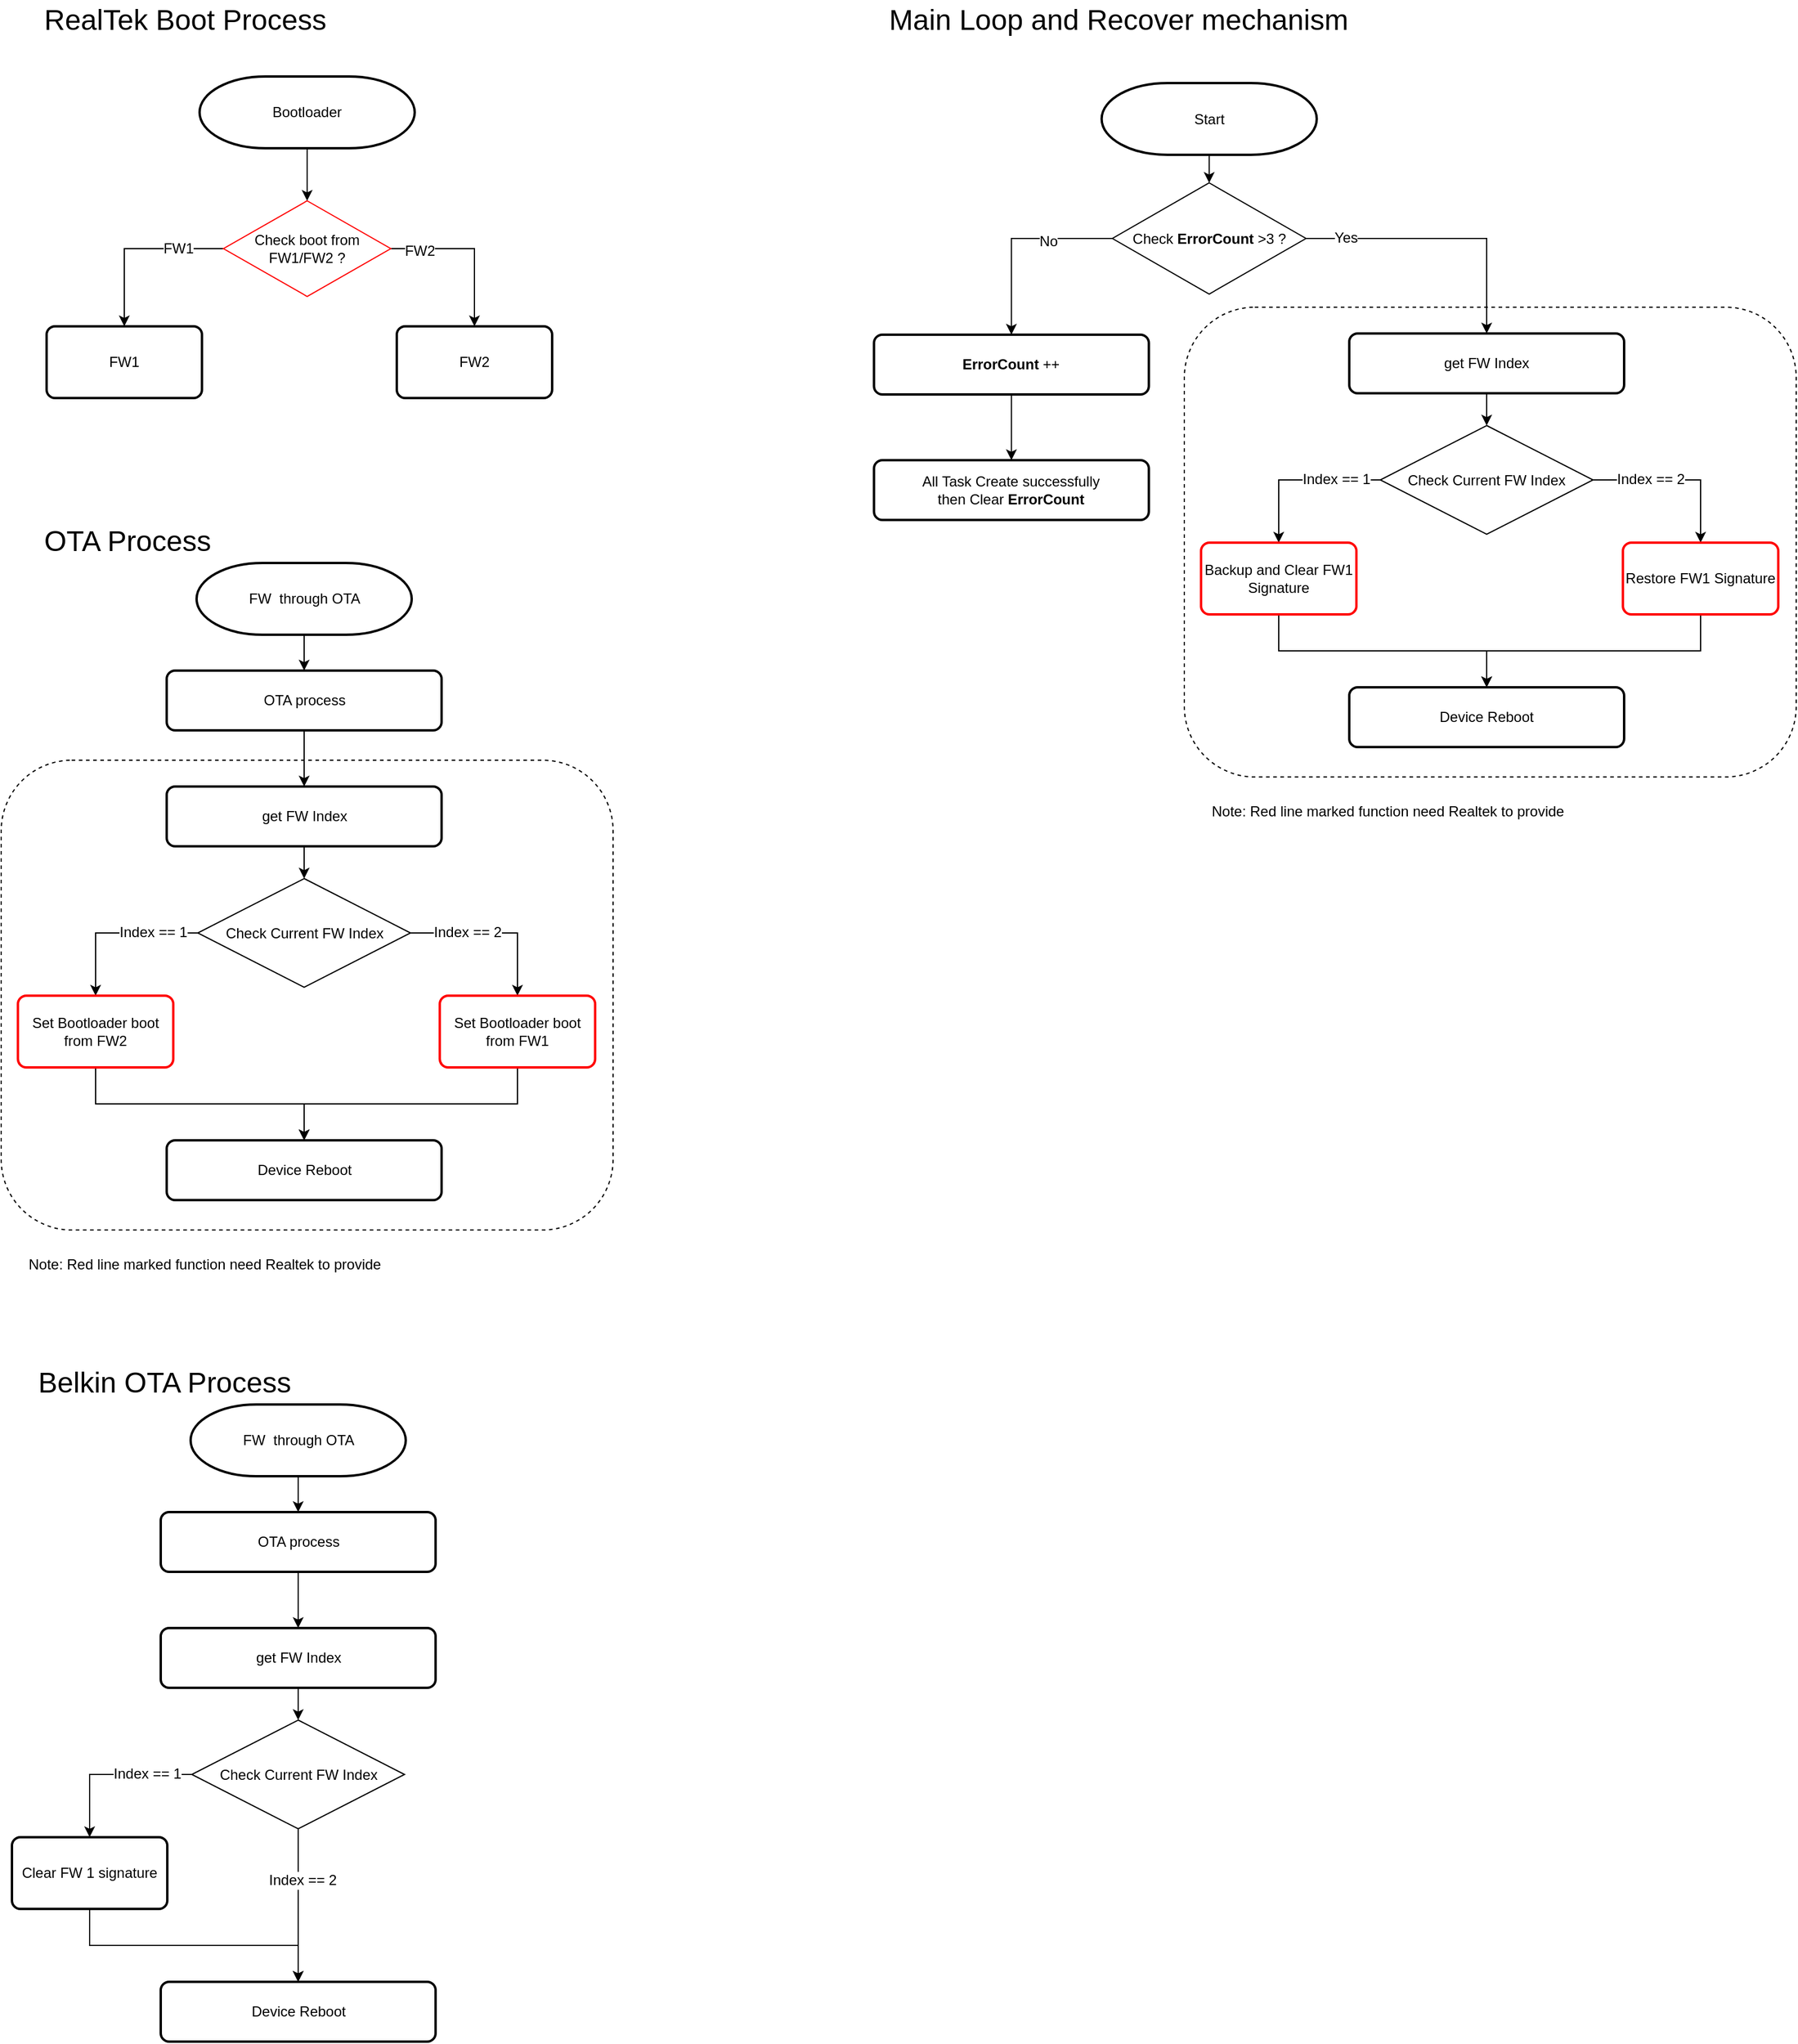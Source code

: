 <mxfile version="10.6.7" type="github"><diagram id="KSyUlnuHpO14Bwx12DKX" name="Page-1"><mxGraphModel dx="1394" dy="771" grid="1" gridSize="10" guides="1" tooltips="1" connect="1" arrows="1" fold="1" page="1" pageScale="1" pageWidth="827" pageHeight="1169" math="0" shadow="0"><root><mxCell id="0"/><mxCell id="1" parent="0"/><mxCell id="2hkwdFl9jVFtiVxIpPMc-65" value="" style="rounded=1;whiteSpace=wrap;html=1;dashed=1;fillColor=none;" parent="1" vertex="1"><mxGeometry x="1124" y="297" width="512" height="393" as="geometry"/></mxCell><mxCell id="DjeVmc1M9aSnPIeUYdqh-13" style="edgeStyle=orthogonalEdgeStyle;rounded=0;orthogonalLoop=1;jettySize=auto;html=1;" parent="1" source="DjeVmc1M9aSnPIeUYdqh-5" target="DjeVmc1M9aSnPIeUYdqh-11" edge="1"><mxGeometry relative="1" as="geometry"/></mxCell><mxCell id="2hkwdFl9jVFtiVxIpPMc-51" value="FW2" style="text;html=1;resizable=0;points=[];align=center;verticalAlign=middle;labelBackgroundColor=#ffffff;" parent="DjeVmc1M9aSnPIeUYdqh-13" vertex="1" connectable="0"><mxGeometry x="-0.655" y="-2" relative="1" as="geometry"><mxPoint as="offset"/></mxGeometry></mxCell><mxCell id="DjeVmc1M9aSnPIeUYdqh-14" style="edgeStyle=orthogonalEdgeStyle;rounded=0;orthogonalLoop=1;jettySize=auto;html=1;" parent="1" source="DjeVmc1M9aSnPIeUYdqh-5" target="DjeVmc1M9aSnPIeUYdqh-15" edge="1"><mxGeometry relative="1" as="geometry"><mxPoint x="220" y="318" as="targetPoint"/></mxGeometry></mxCell><mxCell id="2hkwdFl9jVFtiVxIpPMc-50" value="FW1" style="text;html=1;resizable=0;points=[];align=center;verticalAlign=middle;labelBackgroundColor=#ffffff;" parent="DjeVmc1M9aSnPIeUYdqh-14" vertex="1" connectable="0"><mxGeometry x="-0.268" y="2" relative="1" as="geometry"><mxPoint x="16" y="-2" as="offset"/></mxGeometry></mxCell><mxCell id="DjeVmc1M9aSnPIeUYdqh-5" value="Check boot from FW1/FW2 ?" style="rhombus;whiteSpace=wrap;html=1;strokeColor=#FF0000;" parent="1" vertex="1"><mxGeometry x="320" y="208" width="140" height="80" as="geometry"/></mxCell><mxCell id="DjeVmc1M9aSnPIeUYdqh-33" style="edgeStyle=orthogonalEdgeStyle;rounded=0;orthogonalLoop=1;jettySize=auto;html=1;" parent="1" source="DjeVmc1M9aSnPIeUYdqh-8" target="DjeVmc1M9aSnPIeUYdqh-5" edge="1"><mxGeometry relative="1" as="geometry"/></mxCell><mxCell id="DjeVmc1M9aSnPIeUYdqh-8" value="Bootloader" style="strokeWidth=2;html=1;shape=mxgraph.flowchart.terminator;whiteSpace=wrap;" parent="1" vertex="1"><mxGeometry x="300" y="104" width="180" height="60" as="geometry"/></mxCell><mxCell id="DjeVmc1M9aSnPIeUYdqh-11" value="FW2" style="rounded=1;whiteSpace=wrap;html=1;absoluteArcSize=1;arcSize=14;strokeWidth=2;" parent="1" vertex="1"><mxGeometry x="465" y="313" width="130" height="60" as="geometry"/></mxCell><mxCell id="DjeVmc1M9aSnPIeUYdqh-15" value="FW1" style="rounded=1;whiteSpace=wrap;html=1;absoluteArcSize=1;arcSize=14;strokeWidth=2;" parent="1" vertex="1"><mxGeometry x="172" y="313" width="130" height="60" as="geometry"/></mxCell><mxCell id="DjeVmc1M9aSnPIeUYdqh-22" style="edgeStyle=orthogonalEdgeStyle;rounded=0;orthogonalLoop=1;jettySize=auto;html=1;" parent="1" source="DjeVmc1M9aSnPIeUYdqh-23" target="DjeVmc1M9aSnPIeUYdqh-25" edge="1"><mxGeometry relative="1" as="geometry"/></mxCell><mxCell id="DjeVmc1M9aSnPIeUYdqh-23" value="FW&amp;nbsp; through OTA" style="strokeWidth=2;html=1;shape=mxgraph.flowchart.terminator;whiteSpace=wrap;" parent="1" vertex="1"><mxGeometry x="297.5" y="511" width="180" height="60" as="geometry"/></mxCell><mxCell id="2hkwdFl9jVFtiVxIpPMc-87" style="edgeStyle=orthogonalEdgeStyle;rounded=0;orthogonalLoop=1;jettySize=auto;html=1;" parent="1" source="DjeVmc1M9aSnPIeUYdqh-25" target="2hkwdFl9jVFtiVxIpPMc-83" edge="1"><mxGeometry relative="1" as="geometry"/></mxCell><mxCell id="DjeVmc1M9aSnPIeUYdqh-25" value="OTA process" style="rounded=1;whiteSpace=wrap;html=1;absoluteArcSize=1;arcSize=14;strokeWidth=2;" parent="1" vertex="1"><mxGeometry x="272.5" y="601" width="230" height="50" as="geometry"/></mxCell><mxCell id="2hkwdFl9jVFtiVxIpPMc-30" style="edgeStyle=orthogonalEdgeStyle;rounded=0;orthogonalLoop=1;jettySize=auto;html=1;" parent="1" source="2hkwdFl9jVFtiVxIpPMc-7" target="2hkwdFl9jVFtiVxIpPMc-25" edge="1"><mxGeometry relative="1" as="geometry"/></mxCell><mxCell id="2hkwdFl9jVFtiVxIpPMc-7" value="Start" style="strokeWidth=2;html=1;shape=mxgraph.flowchart.terminator;whiteSpace=wrap;" parent="1" vertex="1"><mxGeometry x="1054.81" y="109.5" width="180" height="60" as="geometry"/></mxCell><mxCell id="2hkwdFl9jVFtiVxIpPMc-34" value="" style="edgeStyle=orthogonalEdgeStyle;rounded=0;orthogonalLoop=1;jettySize=auto;html=1;" parent="1" source="2hkwdFl9jVFtiVxIpPMc-13" target="2hkwdFl9jVFtiVxIpPMc-33" edge="1"><mxGeometry relative="1" as="geometry"/></mxCell><mxCell id="2hkwdFl9jVFtiVxIpPMc-13" value="&lt;b&gt;ErrorCount&lt;/b&gt; ++" style="rounded=1;whiteSpace=wrap;html=1;absoluteArcSize=1;arcSize=14;strokeWidth=2;" parent="1" vertex="1"><mxGeometry x="864.31" y="320" width="230" height="50" as="geometry"/></mxCell><mxCell id="2hkwdFl9jVFtiVxIpPMc-33" value="&lt;div&gt;All Task Create successfully&lt;br&gt;&lt;/div&gt;&lt;div&gt;then Clear &lt;b&gt;ErrorCount&lt;/b&gt;&lt;/div&gt;" style="rounded=1;whiteSpace=wrap;html=1;absoluteArcSize=1;arcSize=14;strokeWidth=2;" parent="1" vertex="1"><mxGeometry x="864.31" y="425" width="230" height="50" as="geometry"/></mxCell><mxCell id="2hkwdFl9jVFtiVxIpPMc-21" style="edgeStyle=orthogonalEdgeStyle;rounded=0;orthogonalLoop=1;jettySize=auto;html=1;" parent="1" source="2hkwdFl9jVFtiVxIpPMc-25" target="2hkwdFl9jVFtiVxIpPMc-61" edge="1"><mxGeometry relative="1" as="geometry"><mxPoint x="1375.833" y="350.17" as="targetPoint"/></mxGeometry></mxCell><mxCell id="2hkwdFl9jVFtiVxIpPMc-22" value="Yes " style="text;html=1;resizable=0;points=[];align=center;verticalAlign=middle;labelBackgroundColor=#ffffff;" parent="2hkwdFl9jVFtiVxIpPMc-21" vertex="1" connectable="0"><mxGeometry x="-0.231" y="-3" relative="1" as="geometry"><mxPoint x="-55.5" y="-3.5" as="offset"/></mxGeometry></mxCell><mxCell id="2hkwdFl9jVFtiVxIpPMc-31" style="edgeStyle=orthogonalEdgeStyle;rounded=0;orthogonalLoop=1;jettySize=auto;html=1;exitX=0;exitY=0.5;exitDx=0;exitDy=0;" parent="1" source="2hkwdFl9jVFtiVxIpPMc-25" target="2hkwdFl9jVFtiVxIpPMc-13" edge="1"><mxGeometry relative="1" as="geometry"/></mxCell><mxCell id="2hkwdFl9jVFtiVxIpPMc-46" value="&lt;div&gt;No&lt;/div&gt;" style="text;html=1;resizable=0;points=[];align=center;verticalAlign=middle;labelBackgroundColor=#ffffff;" parent="2hkwdFl9jVFtiVxIpPMc-31" vertex="1" connectable="0"><mxGeometry x="-0.344" y="1" relative="1" as="geometry"><mxPoint x="128.977" as="offset"/></mxGeometry></mxCell><mxCell id="2hkwdFl9jVFtiVxIpPMc-48" value="No" style="text;html=1;resizable=0;points=[];align=center;verticalAlign=middle;labelBackgroundColor=#ffffff;" parent="2hkwdFl9jVFtiVxIpPMc-31" vertex="1" connectable="0"><mxGeometry x="-0.345" y="2" relative="1" as="geometry"><mxPoint as="offset"/></mxGeometry></mxCell><mxCell id="2hkwdFl9jVFtiVxIpPMc-25" value="Check &lt;b&gt;ErrorCount&lt;/b&gt; &amp;gt;3 ?" style="rhombus;whiteSpace=wrap;html=1;" parent="1" vertex="1"><mxGeometry x="1063.81" y="193" width="162" height="93" as="geometry"/></mxCell><mxCell id="2hkwdFl9jVFtiVxIpPMc-47" value="&lt;font style=&quot;font-size: 24px&quot;&gt;Main Loop and Recover mechanism&lt;br&gt;&lt;/font&gt;" style="text;html=1;resizable=0;points=[];autosize=1;align=left;verticalAlign=top;spacingTop=-4;" parent="1" vertex="1"><mxGeometry x="874.5" y="40" width="400" height="20" as="geometry"/></mxCell><mxCell id="2hkwdFl9jVFtiVxIpPMc-52" value="&lt;div style=&quot;font-size: 24px&quot;&gt;&lt;font style=&quot;font-size: 24px&quot;&gt;RealTek Boot Process&lt;/font&gt;&lt;/div&gt;" style="text;html=1;resizable=0;points=[];autosize=1;align=left;verticalAlign=top;spacingTop=-4;" parent="1" vertex="1"><mxGeometry x="167.5" y="40" width="250" height="20" as="geometry"/></mxCell><mxCell id="2hkwdFl9jVFtiVxIpPMc-53" value="&lt;div style=&quot;font-size: 24px&quot;&gt;&lt;font style=&quot;font-size: 24px&quot;&gt;OTA Process&lt;/font&gt;&lt;/div&gt;" style="text;html=1;resizable=0;points=[];autosize=1;align=left;verticalAlign=top;spacingTop=-4;" parent="1" vertex="1"><mxGeometry x="167.5" y="476" width="160" height="20" as="geometry"/></mxCell><mxCell id="2hkwdFl9jVFtiVxIpPMc-54" style="edgeStyle=orthogonalEdgeStyle;rounded=0;orthogonalLoop=1;jettySize=auto;html=1;exitX=1;exitY=0.5;exitDx=0;exitDy=0;" parent="1" source="2hkwdFl9jVFtiVxIpPMc-62" target="2hkwdFl9jVFtiVxIpPMc-58" edge="1"><mxGeometry relative="1" as="geometry"><mxPoint x="1448" y="433" as="sourcePoint"/></mxGeometry></mxCell><mxCell id="2hkwdFl9jVFtiVxIpPMc-55" value="Index == 2" style="text;html=1;resizable=0;points=[];align=center;verticalAlign=middle;labelBackgroundColor=#ffffff;" parent="2hkwdFl9jVFtiVxIpPMc-54" vertex="1" connectable="0"><mxGeometry x="-0.231" y="-3" relative="1" as="geometry"><mxPoint x="-7" y="-3.5" as="offset"/></mxGeometry></mxCell><mxCell id="2hkwdFl9jVFtiVxIpPMc-56" style="edgeStyle=orthogonalEdgeStyle;rounded=0;orthogonalLoop=1;jettySize=auto;html=1;exitX=0;exitY=0.5;exitDx=0;exitDy=0;" parent="1" source="2hkwdFl9jVFtiVxIpPMc-62" target="2hkwdFl9jVFtiVxIpPMc-59" edge="1"><mxGeometry relative="1" as="geometry"><mxPoint x="1202" y="494" as="targetPoint"/><mxPoint x="1308" y="433" as="sourcePoint"/></mxGeometry></mxCell><mxCell id="2hkwdFl9jVFtiVxIpPMc-57" value="Index == 1" style="text;html=1;resizable=0;points=[];align=center;verticalAlign=middle;labelBackgroundColor=#ffffff;" parent="2hkwdFl9jVFtiVxIpPMc-56" vertex="1" connectable="0"><mxGeometry x="-0.27" y="1" relative="1" as="geometry"><mxPoint x="13" y="-1.5" as="offset"/></mxGeometry></mxCell><mxCell id="2hkwdFl9jVFtiVxIpPMc-72" style="edgeStyle=orthogonalEdgeStyle;rounded=0;orthogonalLoop=1;jettySize=auto;html=1;" parent="1" source="2hkwdFl9jVFtiVxIpPMc-58" target="2hkwdFl9jVFtiVxIpPMc-70" edge="1"><mxGeometry relative="1" as="geometry"/></mxCell><mxCell id="2hkwdFl9jVFtiVxIpPMc-58" value="Restore FW1 Signature" style="rounded=1;whiteSpace=wrap;html=1;absoluteArcSize=1;arcSize=14;strokeWidth=2;strokeColor=#FF0000;" parent="1" vertex="1"><mxGeometry x="1491" y="494" width="130" height="60" as="geometry"/></mxCell><mxCell id="2hkwdFl9jVFtiVxIpPMc-71" style="edgeStyle=orthogonalEdgeStyle;rounded=0;orthogonalLoop=1;jettySize=auto;html=1;" parent="1" source="2hkwdFl9jVFtiVxIpPMc-59" target="2hkwdFl9jVFtiVxIpPMc-70" edge="1"><mxGeometry relative="1" as="geometry"/></mxCell><mxCell id="2hkwdFl9jVFtiVxIpPMc-59" value="Backup and Clear FW1 Signature" style="rounded=1;whiteSpace=wrap;html=1;absoluteArcSize=1;arcSize=14;strokeWidth=2;strokeColor=#FF0000;" parent="1" vertex="1"><mxGeometry x="1138" y="494" width="130" height="60" as="geometry"/></mxCell><mxCell id="2hkwdFl9jVFtiVxIpPMc-60" style="edgeStyle=orthogonalEdgeStyle;rounded=0;orthogonalLoop=1;jettySize=auto;html=1;" parent="1" source="2hkwdFl9jVFtiVxIpPMc-61" target="2hkwdFl9jVFtiVxIpPMc-62" edge="1"><mxGeometry relative="1" as="geometry"><mxPoint x="1378" y="393" as="targetPoint"/></mxGeometry></mxCell><mxCell id="2hkwdFl9jVFtiVxIpPMc-61" value="get FW Index" style="rounded=1;whiteSpace=wrap;html=1;absoluteArcSize=1;arcSize=14;strokeWidth=2;" parent="1" vertex="1"><mxGeometry x="1262" y="319" width="230" height="50" as="geometry"/></mxCell><mxCell id="2hkwdFl9jVFtiVxIpPMc-62" value="Check Current FW Index" style="rhombus;whiteSpace=wrap;html=1;" parent="1" vertex="1"><mxGeometry x="1288.0" y="396" width="178" height="91" as="geometry"/></mxCell><mxCell id="2hkwdFl9jVFtiVxIpPMc-67" value="Note: Red line marked function need Realtek to provide" style="text;html=1;resizable=0;points=[];autosize=1;align=left;verticalAlign=top;spacingTop=-4;" parent="1" vertex="1"><mxGeometry x="1145" y="709" width="320" height="20" as="geometry"/></mxCell><mxCell id="2hkwdFl9jVFtiVxIpPMc-70" value="Device Reboot" style="rounded=1;whiteSpace=wrap;html=1;absoluteArcSize=1;arcSize=14;strokeWidth=2;" parent="1" vertex="1"><mxGeometry x="1262" y="615" width="230" height="50" as="geometry"/></mxCell><mxCell id="2hkwdFl9jVFtiVxIpPMc-73" value="" style="rounded=1;whiteSpace=wrap;html=1;dashed=1;fillColor=none;" parent="1" vertex="1"><mxGeometry x="134" y="676" width="512" height="393" as="geometry"/></mxCell><mxCell id="2hkwdFl9jVFtiVxIpPMc-74" style="edgeStyle=orthogonalEdgeStyle;rounded=0;orthogonalLoop=1;jettySize=auto;html=1;exitX=1;exitY=0.5;exitDx=0;exitDy=0;" parent="1" source="2hkwdFl9jVFtiVxIpPMc-84" target="2hkwdFl9jVFtiVxIpPMc-79" edge="1"><mxGeometry relative="1" as="geometry"><mxPoint x="458" y="812" as="sourcePoint"/></mxGeometry></mxCell><mxCell id="2hkwdFl9jVFtiVxIpPMc-75" value="Index == 2" style="text;html=1;resizable=0;points=[];align=center;verticalAlign=middle;labelBackgroundColor=#ffffff;" parent="2hkwdFl9jVFtiVxIpPMc-74" vertex="1" connectable="0"><mxGeometry x="-0.231" y="-3" relative="1" as="geometry"><mxPoint x="-7" y="-3.5" as="offset"/></mxGeometry></mxCell><mxCell id="2hkwdFl9jVFtiVxIpPMc-76" style="edgeStyle=orthogonalEdgeStyle;rounded=0;orthogonalLoop=1;jettySize=auto;html=1;exitX=0;exitY=0.5;exitDx=0;exitDy=0;" parent="1" source="2hkwdFl9jVFtiVxIpPMc-84" target="2hkwdFl9jVFtiVxIpPMc-81" edge="1"><mxGeometry relative="1" as="geometry"><mxPoint x="212" y="873" as="targetPoint"/><mxPoint x="318" y="812" as="sourcePoint"/></mxGeometry></mxCell><mxCell id="2hkwdFl9jVFtiVxIpPMc-77" value="Index == 1" style="text;html=1;resizable=0;points=[];align=center;verticalAlign=middle;labelBackgroundColor=#ffffff;" parent="2hkwdFl9jVFtiVxIpPMc-76" vertex="1" connectable="0"><mxGeometry x="-0.27" y="1" relative="1" as="geometry"><mxPoint x="13" y="-1.5" as="offset"/></mxGeometry></mxCell><mxCell id="2hkwdFl9jVFtiVxIpPMc-78" style="edgeStyle=orthogonalEdgeStyle;rounded=0;orthogonalLoop=1;jettySize=auto;html=1;" parent="1" source="2hkwdFl9jVFtiVxIpPMc-79" target="2hkwdFl9jVFtiVxIpPMc-86" edge="1"><mxGeometry relative="1" as="geometry"/></mxCell><mxCell id="2hkwdFl9jVFtiVxIpPMc-79" value="Set Bootloader boot from FW1" style="rounded=1;whiteSpace=wrap;html=1;absoluteArcSize=1;arcSize=14;strokeWidth=2;strokeColor=#FF0000;" parent="1" vertex="1"><mxGeometry x="501" y="873" width="130" height="60" as="geometry"/></mxCell><mxCell id="2hkwdFl9jVFtiVxIpPMc-80" style="edgeStyle=orthogonalEdgeStyle;rounded=0;orthogonalLoop=1;jettySize=auto;html=1;" parent="1" source="2hkwdFl9jVFtiVxIpPMc-81" target="2hkwdFl9jVFtiVxIpPMc-86" edge="1"><mxGeometry relative="1" as="geometry"/></mxCell><mxCell id="2hkwdFl9jVFtiVxIpPMc-81" value="Set Bootloader boot from FW2" style="rounded=1;whiteSpace=wrap;html=1;absoluteArcSize=1;arcSize=14;strokeWidth=2;strokeColor=#FF0000;" parent="1" vertex="1"><mxGeometry x="148" y="873" width="130" height="60" as="geometry"/></mxCell><mxCell id="2hkwdFl9jVFtiVxIpPMc-82" style="edgeStyle=orthogonalEdgeStyle;rounded=0;orthogonalLoop=1;jettySize=auto;html=1;" parent="1" source="2hkwdFl9jVFtiVxIpPMc-83" target="2hkwdFl9jVFtiVxIpPMc-84" edge="1"><mxGeometry relative="1" as="geometry"><mxPoint x="388" y="772" as="targetPoint"/></mxGeometry></mxCell><mxCell id="2hkwdFl9jVFtiVxIpPMc-83" value="get FW Index" style="rounded=1;whiteSpace=wrap;html=1;absoluteArcSize=1;arcSize=14;strokeWidth=2;" parent="1" vertex="1"><mxGeometry x="272.5" y="698" width="230" height="50" as="geometry"/></mxCell><mxCell id="2hkwdFl9jVFtiVxIpPMc-84" value="Check Current FW Index" style="rhombus;whiteSpace=wrap;html=1;" parent="1" vertex="1"><mxGeometry x="298.5" y="775" width="178" height="91" as="geometry"/></mxCell><mxCell id="2hkwdFl9jVFtiVxIpPMc-85" value="Note: Red line marked function need Realtek to provide" style="text;html=1;resizable=0;points=[];autosize=1;align=left;verticalAlign=top;spacingTop=-4;" parent="1" vertex="1"><mxGeometry x="155" y="1088" width="320" height="20" as="geometry"/></mxCell><mxCell id="2hkwdFl9jVFtiVxIpPMc-86" value="Device Reboot" style="rounded=1;whiteSpace=wrap;html=1;absoluteArcSize=1;arcSize=14;strokeWidth=2;" parent="1" vertex="1"><mxGeometry x="272.5" y="994" width="230" height="50" as="geometry"/></mxCell><mxCell id="oOJesyAiygblaszPFesc-1" style="edgeStyle=orthogonalEdgeStyle;rounded=0;orthogonalLoop=1;jettySize=auto;html=1;" parent="1" source="oOJesyAiygblaszPFesc-2" target="oOJesyAiygblaszPFesc-4" edge="1"><mxGeometry relative="1" as="geometry"/></mxCell><mxCell id="oOJesyAiygblaszPFesc-2" value="FW&amp;nbsp; through OTA" style="strokeWidth=2;html=1;shape=mxgraph.flowchart.terminator;whiteSpace=wrap;" parent="1" vertex="1"><mxGeometry x="292.5" y="1215" width="180" height="60" as="geometry"/></mxCell><mxCell id="oOJesyAiygblaszPFesc-3" style="edgeStyle=orthogonalEdgeStyle;rounded=0;orthogonalLoop=1;jettySize=auto;html=1;" parent="1" source="oOJesyAiygblaszPFesc-4" target="oOJesyAiygblaszPFesc-16" edge="1"><mxGeometry relative="1" as="geometry"/></mxCell><mxCell id="oOJesyAiygblaszPFesc-4" value="OTA process" style="rounded=1;whiteSpace=wrap;html=1;absoluteArcSize=1;arcSize=14;strokeWidth=2;" parent="1" vertex="1"><mxGeometry x="267.5" y="1305" width="230" height="50" as="geometry"/></mxCell><mxCell id="oOJesyAiygblaszPFesc-5" value="&lt;div style=&quot;font-size: 24px&quot;&gt;&lt;font style=&quot;font-size: 24px&quot;&gt;Belkin OTA Process&lt;/font&gt;&lt;/div&gt;" style="text;html=1;resizable=0;points=[];autosize=1;align=left;verticalAlign=top;spacingTop=-4;" parent="1" vertex="1"><mxGeometry x="162.5" y="1180" width="230" height="20" as="geometry"/></mxCell><mxCell id="oOJesyAiygblaszPFesc-9" style="edgeStyle=orthogonalEdgeStyle;rounded=0;orthogonalLoop=1;jettySize=auto;html=1;exitX=0;exitY=0.5;exitDx=0;exitDy=0;" parent="1" source="oOJesyAiygblaszPFesc-17" target="oOJesyAiygblaszPFesc-14" edge="1"><mxGeometry relative="1" as="geometry"><mxPoint x="207" y="1577" as="targetPoint"/><mxPoint x="313" y="1516" as="sourcePoint"/></mxGeometry></mxCell><mxCell id="oOJesyAiygblaszPFesc-10" value="Index == 1" style="text;html=1;resizable=0;points=[];align=center;verticalAlign=middle;labelBackgroundColor=#ffffff;" parent="oOJesyAiygblaszPFesc-9" vertex="1" connectable="0"><mxGeometry x="-0.27" y="1" relative="1" as="geometry"><mxPoint x="13" y="-1.5" as="offset"/></mxGeometry></mxCell><mxCell id="oOJesyAiygblaszPFesc-13" style="edgeStyle=orthogonalEdgeStyle;rounded=0;orthogonalLoop=1;jettySize=auto;html=1;" parent="1" source="oOJesyAiygblaszPFesc-14" target="oOJesyAiygblaszPFesc-19" edge="1"><mxGeometry relative="1" as="geometry"/></mxCell><mxCell id="oOJesyAiygblaszPFesc-14" value="Clear FW 1 signature" style="rounded=1;whiteSpace=wrap;html=1;absoluteArcSize=1;arcSize=14;strokeWidth=2;strokeColor=#000000;" parent="1" vertex="1"><mxGeometry x="143" y="1577" width="130" height="60" as="geometry"/></mxCell><mxCell id="oOJesyAiygblaszPFesc-15" style="edgeStyle=orthogonalEdgeStyle;rounded=0;orthogonalLoop=1;jettySize=auto;html=1;" parent="1" source="oOJesyAiygblaszPFesc-16" target="oOJesyAiygblaszPFesc-17" edge="1"><mxGeometry relative="1" as="geometry"><mxPoint x="383" y="1476" as="targetPoint"/></mxGeometry></mxCell><mxCell id="oOJesyAiygblaszPFesc-16" value="get FW Index" style="rounded=1;whiteSpace=wrap;html=1;absoluteArcSize=1;arcSize=14;strokeWidth=2;" parent="1" vertex="1"><mxGeometry x="267.5" y="1402" width="230" height="50" as="geometry"/></mxCell><mxCell id="oOJesyAiygblaszPFesc-20" style="edgeStyle=orthogonalEdgeStyle;rounded=0;orthogonalLoop=1;jettySize=auto;html=1;" parent="1" source="oOJesyAiygblaszPFesc-17" target="oOJesyAiygblaszPFesc-19" edge="1"><mxGeometry relative="1" as="geometry"/></mxCell><mxCell id="oOJesyAiygblaszPFesc-21" value="Index == 2" style="text;html=1;resizable=0;points=[];align=center;verticalAlign=middle;labelBackgroundColor=#ffffff;" parent="oOJesyAiygblaszPFesc-20" vertex="1" connectable="0"><mxGeometry x="-0.328" y="3" relative="1" as="geometry"><mxPoint as="offset"/></mxGeometry></mxCell><mxCell id="oOJesyAiygblaszPFesc-17" value="Check Current FW Index" style="rhombus;whiteSpace=wrap;html=1;" parent="1" vertex="1"><mxGeometry x="293.5" y="1479" width="178" height="91" as="geometry"/></mxCell><mxCell id="oOJesyAiygblaszPFesc-19" value="Device Reboot" style="rounded=1;whiteSpace=wrap;html=1;absoluteArcSize=1;arcSize=14;strokeWidth=2;" parent="1" vertex="1"><mxGeometry x="267.5" y="1698" width="230" height="50" as="geometry"/></mxCell></root></mxGraphModel></diagram></mxfile>